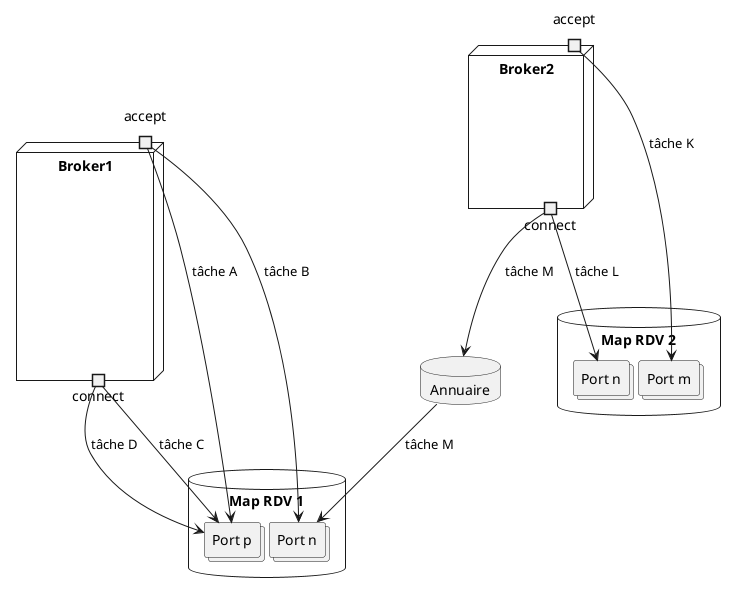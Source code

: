 @startuml broker

node Broker1 as "Broker1" {
    portin accept1 as "accept"
    portout connect1 as "connect"
}

node Broker2 as "Broker2" {
    portin accept2 as "accept"
    portout connect2 as "connect"
}

database Map1A as "Map RDV 1" {
    collections collections1N as "Port n"
    collections collections1P as "Port p"
}

database Map2A as "Map RDV 2" {
    collections collections2M as "Port m"
    collections collections2N as "Port n"
}

database Annuaire

accept1 --> collections1P : tâche A
accept1 --> collections1N : tâche B
connect1 --> collections1P : tâche C
connect1 --> collections1P : tâche D

accept2 --> collections2M : tâche K
connect2 --> collections2N : tâche L

connect2 --> Annuaire : tâche M
Annuaire --> collections1N : tâche M

@enduml